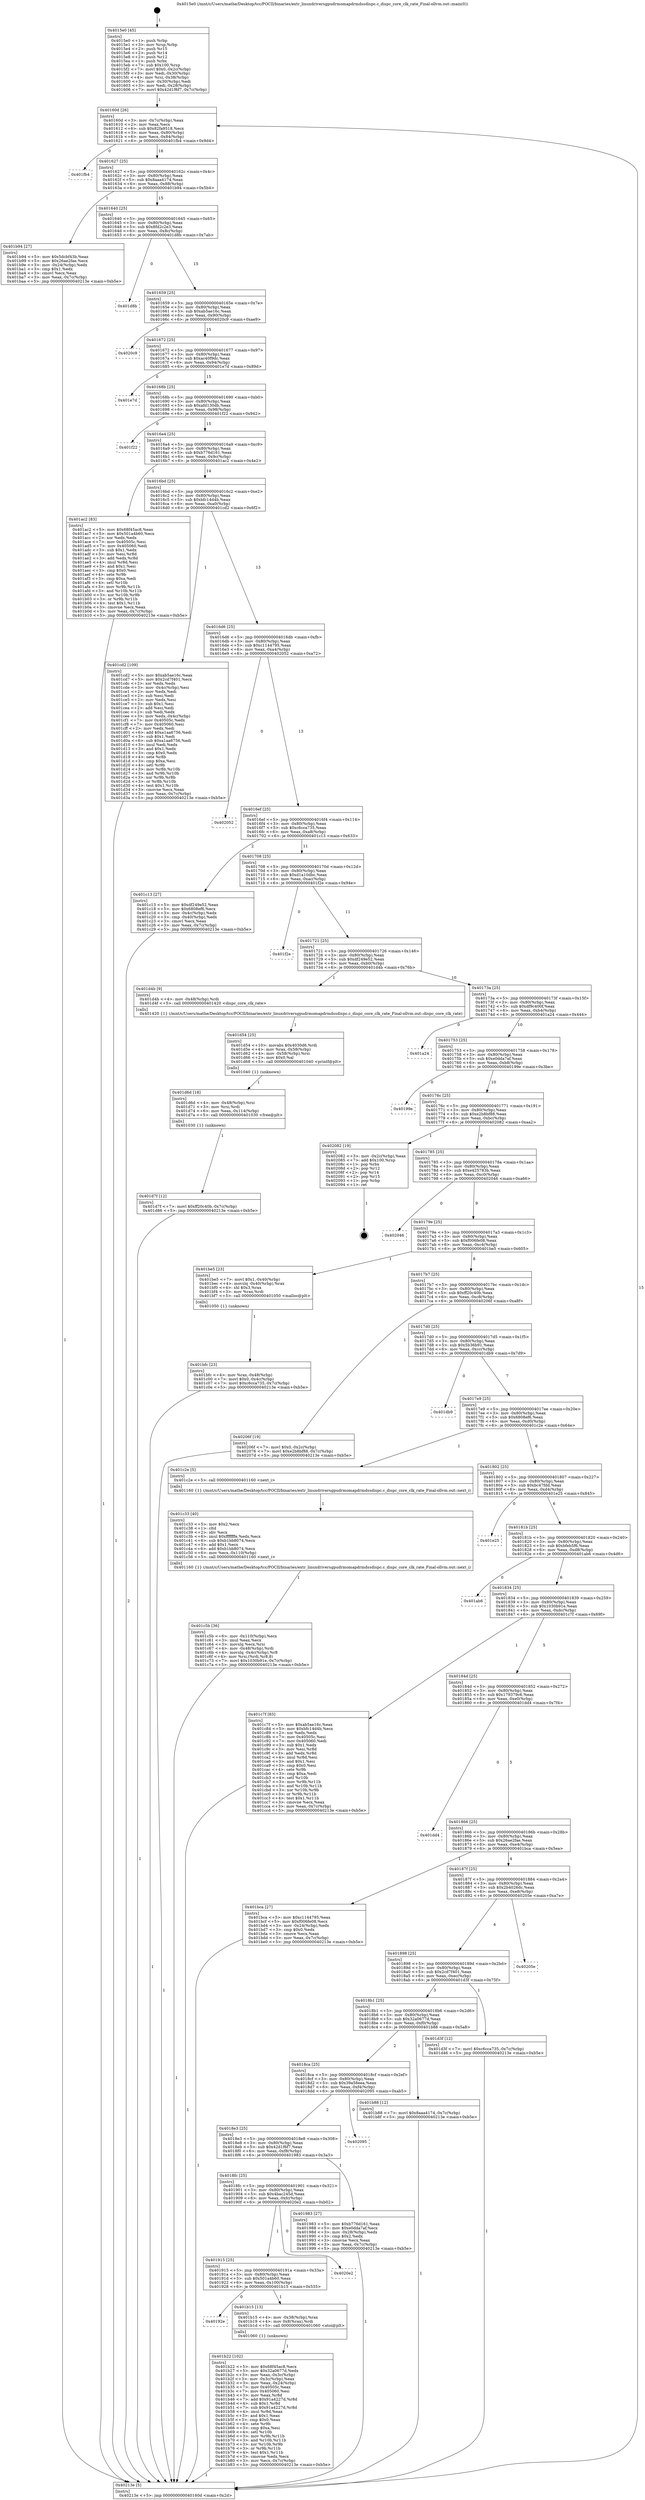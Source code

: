 digraph "0x4015e0" {
  label = "0x4015e0 (/mnt/c/Users/mathe/Desktop/tcc/POCII/binaries/extr_linuxdriversgpudrmomapdrmdssdispc.c_dispc_core_clk_rate_Final-ollvm.out::main(0))"
  labelloc = "t"
  node[shape=record]

  Entry [label="",width=0.3,height=0.3,shape=circle,fillcolor=black,style=filled]
  "0x40160d" [label="{
     0x40160d [26]\l
     | [instrs]\l
     &nbsp;&nbsp;0x40160d \<+3\>: mov -0x7c(%rbp),%eax\l
     &nbsp;&nbsp;0x401610 \<+2\>: mov %eax,%ecx\l
     &nbsp;&nbsp;0x401612 \<+6\>: sub $0x82fa9518,%ecx\l
     &nbsp;&nbsp;0x401618 \<+3\>: mov %eax,-0x80(%rbp)\l
     &nbsp;&nbsp;0x40161b \<+6\>: mov %ecx,-0x84(%rbp)\l
     &nbsp;&nbsp;0x401621 \<+6\>: je 0000000000401fb4 \<main+0x9d4\>\l
  }"]
  "0x401fb4" [label="{
     0x401fb4\l
  }", style=dashed]
  "0x401627" [label="{
     0x401627 [25]\l
     | [instrs]\l
     &nbsp;&nbsp;0x401627 \<+5\>: jmp 000000000040162c \<main+0x4c\>\l
     &nbsp;&nbsp;0x40162c \<+3\>: mov -0x80(%rbp),%eax\l
     &nbsp;&nbsp;0x40162f \<+5\>: sub $0x8aaa4174,%eax\l
     &nbsp;&nbsp;0x401634 \<+6\>: mov %eax,-0x88(%rbp)\l
     &nbsp;&nbsp;0x40163a \<+6\>: je 0000000000401b94 \<main+0x5b4\>\l
  }"]
  Exit [label="",width=0.3,height=0.3,shape=circle,fillcolor=black,style=filled,peripheries=2]
  "0x401b94" [label="{
     0x401b94 [27]\l
     | [instrs]\l
     &nbsp;&nbsp;0x401b94 \<+5\>: mov $0x5dcbf43b,%eax\l
     &nbsp;&nbsp;0x401b99 \<+5\>: mov $0x26ae2fae,%ecx\l
     &nbsp;&nbsp;0x401b9e \<+3\>: mov -0x24(%rbp),%edx\l
     &nbsp;&nbsp;0x401ba1 \<+3\>: cmp $0x1,%edx\l
     &nbsp;&nbsp;0x401ba4 \<+3\>: cmovl %ecx,%eax\l
     &nbsp;&nbsp;0x401ba7 \<+3\>: mov %eax,-0x7c(%rbp)\l
     &nbsp;&nbsp;0x401baa \<+5\>: jmp 000000000040213e \<main+0xb5e\>\l
  }"]
  "0x401640" [label="{
     0x401640 [25]\l
     | [instrs]\l
     &nbsp;&nbsp;0x401640 \<+5\>: jmp 0000000000401645 \<main+0x65\>\l
     &nbsp;&nbsp;0x401645 \<+3\>: mov -0x80(%rbp),%eax\l
     &nbsp;&nbsp;0x401648 \<+5\>: sub $0x8fd2c2e3,%eax\l
     &nbsp;&nbsp;0x40164d \<+6\>: mov %eax,-0x8c(%rbp)\l
     &nbsp;&nbsp;0x401653 \<+6\>: je 0000000000401d8b \<main+0x7ab\>\l
  }"]
  "0x401d7f" [label="{
     0x401d7f [12]\l
     | [instrs]\l
     &nbsp;&nbsp;0x401d7f \<+7\>: movl $0xff20c40b,-0x7c(%rbp)\l
     &nbsp;&nbsp;0x401d86 \<+5\>: jmp 000000000040213e \<main+0xb5e\>\l
  }"]
  "0x401d8b" [label="{
     0x401d8b\l
  }", style=dashed]
  "0x401659" [label="{
     0x401659 [25]\l
     | [instrs]\l
     &nbsp;&nbsp;0x401659 \<+5\>: jmp 000000000040165e \<main+0x7e\>\l
     &nbsp;&nbsp;0x40165e \<+3\>: mov -0x80(%rbp),%eax\l
     &nbsp;&nbsp;0x401661 \<+5\>: sub $0xab5ae16c,%eax\l
     &nbsp;&nbsp;0x401666 \<+6\>: mov %eax,-0x90(%rbp)\l
     &nbsp;&nbsp;0x40166c \<+6\>: je 00000000004020c9 \<main+0xae9\>\l
  }"]
  "0x401d6d" [label="{
     0x401d6d [18]\l
     | [instrs]\l
     &nbsp;&nbsp;0x401d6d \<+4\>: mov -0x48(%rbp),%rsi\l
     &nbsp;&nbsp;0x401d71 \<+3\>: mov %rsi,%rdi\l
     &nbsp;&nbsp;0x401d74 \<+6\>: mov %eax,-0x114(%rbp)\l
     &nbsp;&nbsp;0x401d7a \<+5\>: call 0000000000401030 \<free@plt\>\l
     | [calls]\l
     &nbsp;&nbsp;0x401030 \{1\} (unknown)\l
  }"]
  "0x4020c9" [label="{
     0x4020c9\l
  }", style=dashed]
  "0x401672" [label="{
     0x401672 [25]\l
     | [instrs]\l
     &nbsp;&nbsp;0x401672 \<+5\>: jmp 0000000000401677 \<main+0x97\>\l
     &nbsp;&nbsp;0x401677 \<+3\>: mov -0x80(%rbp),%eax\l
     &nbsp;&nbsp;0x40167a \<+5\>: sub $0xac40f9dc,%eax\l
     &nbsp;&nbsp;0x40167f \<+6\>: mov %eax,-0x94(%rbp)\l
     &nbsp;&nbsp;0x401685 \<+6\>: je 0000000000401e7d \<main+0x89d\>\l
  }"]
  "0x401d54" [label="{
     0x401d54 [25]\l
     | [instrs]\l
     &nbsp;&nbsp;0x401d54 \<+10\>: movabs $0x4030d6,%rdi\l
     &nbsp;&nbsp;0x401d5e \<+4\>: mov %rax,-0x58(%rbp)\l
     &nbsp;&nbsp;0x401d62 \<+4\>: mov -0x58(%rbp),%rsi\l
     &nbsp;&nbsp;0x401d66 \<+2\>: mov $0x0,%al\l
     &nbsp;&nbsp;0x401d68 \<+5\>: call 0000000000401040 \<printf@plt\>\l
     | [calls]\l
     &nbsp;&nbsp;0x401040 \{1\} (unknown)\l
  }"]
  "0x401e7d" [label="{
     0x401e7d\l
  }", style=dashed]
  "0x40168b" [label="{
     0x40168b [25]\l
     | [instrs]\l
     &nbsp;&nbsp;0x40168b \<+5\>: jmp 0000000000401690 \<main+0xb0\>\l
     &nbsp;&nbsp;0x401690 \<+3\>: mov -0x80(%rbp),%eax\l
     &nbsp;&nbsp;0x401693 \<+5\>: sub $0xafd130db,%eax\l
     &nbsp;&nbsp;0x401698 \<+6\>: mov %eax,-0x98(%rbp)\l
     &nbsp;&nbsp;0x40169e \<+6\>: je 0000000000401f22 \<main+0x942\>\l
  }"]
  "0x401c5b" [label="{
     0x401c5b [36]\l
     | [instrs]\l
     &nbsp;&nbsp;0x401c5b \<+6\>: mov -0x110(%rbp),%ecx\l
     &nbsp;&nbsp;0x401c61 \<+3\>: imul %eax,%ecx\l
     &nbsp;&nbsp;0x401c64 \<+3\>: movslq %ecx,%rsi\l
     &nbsp;&nbsp;0x401c67 \<+4\>: mov -0x48(%rbp),%rdi\l
     &nbsp;&nbsp;0x401c6b \<+4\>: movslq -0x4c(%rbp),%r8\l
     &nbsp;&nbsp;0x401c6f \<+4\>: mov %rsi,(%rdi,%r8,8)\l
     &nbsp;&nbsp;0x401c73 \<+7\>: movl $0x1030b91e,-0x7c(%rbp)\l
     &nbsp;&nbsp;0x401c7a \<+5\>: jmp 000000000040213e \<main+0xb5e\>\l
  }"]
  "0x401f22" [label="{
     0x401f22\l
  }", style=dashed]
  "0x4016a4" [label="{
     0x4016a4 [25]\l
     | [instrs]\l
     &nbsp;&nbsp;0x4016a4 \<+5\>: jmp 00000000004016a9 \<main+0xc9\>\l
     &nbsp;&nbsp;0x4016a9 \<+3\>: mov -0x80(%rbp),%eax\l
     &nbsp;&nbsp;0x4016ac \<+5\>: sub $0xb776d161,%eax\l
     &nbsp;&nbsp;0x4016b1 \<+6\>: mov %eax,-0x9c(%rbp)\l
     &nbsp;&nbsp;0x4016b7 \<+6\>: je 0000000000401ac2 \<main+0x4e2\>\l
  }"]
  "0x401c33" [label="{
     0x401c33 [40]\l
     | [instrs]\l
     &nbsp;&nbsp;0x401c33 \<+5\>: mov $0x2,%ecx\l
     &nbsp;&nbsp;0x401c38 \<+1\>: cltd\l
     &nbsp;&nbsp;0x401c39 \<+2\>: idiv %ecx\l
     &nbsp;&nbsp;0x401c3b \<+6\>: imul $0xfffffffe,%edx,%ecx\l
     &nbsp;&nbsp;0x401c41 \<+6\>: sub $0xb1bb8074,%ecx\l
     &nbsp;&nbsp;0x401c47 \<+3\>: add $0x1,%ecx\l
     &nbsp;&nbsp;0x401c4a \<+6\>: add $0xb1bb8074,%ecx\l
     &nbsp;&nbsp;0x401c50 \<+6\>: mov %ecx,-0x110(%rbp)\l
     &nbsp;&nbsp;0x401c56 \<+5\>: call 0000000000401160 \<next_i\>\l
     | [calls]\l
     &nbsp;&nbsp;0x401160 \{1\} (/mnt/c/Users/mathe/Desktop/tcc/POCII/binaries/extr_linuxdriversgpudrmomapdrmdssdispc.c_dispc_core_clk_rate_Final-ollvm.out::next_i)\l
  }"]
  "0x401ac2" [label="{
     0x401ac2 [83]\l
     | [instrs]\l
     &nbsp;&nbsp;0x401ac2 \<+5\>: mov $0x68f45ac8,%eax\l
     &nbsp;&nbsp;0x401ac7 \<+5\>: mov $0x501a4b60,%ecx\l
     &nbsp;&nbsp;0x401acc \<+2\>: xor %edx,%edx\l
     &nbsp;&nbsp;0x401ace \<+7\>: mov 0x40505c,%esi\l
     &nbsp;&nbsp;0x401ad5 \<+7\>: mov 0x405060,%edi\l
     &nbsp;&nbsp;0x401adc \<+3\>: sub $0x1,%edx\l
     &nbsp;&nbsp;0x401adf \<+3\>: mov %esi,%r8d\l
     &nbsp;&nbsp;0x401ae2 \<+3\>: add %edx,%r8d\l
     &nbsp;&nbsp;0x401ae5 \<+4\>: imul %r8d,%esi\l
     &nbsp;&nbsp;0x401ae9 \<+3\>: and $0x1,%esi\l
     &nbsp;&nbsp;0x401aec \<+3\>: cmp $0x0,%esi\l
     &nbsp;&nbsp;0x401aef \<+4\>: sete %r9b\l
     &nbsp;&nbsp;0x401af3 \<+3\>: cmp $0xa,%edi\l
     &nbsp;&nbsp;0x401af6 \<+4\>: setl %r10b\l
     &nbsp;&nbsp;0x401afa \<+3\>: mov %r9b,%r11b\l
     &nbsp;&nbsp;0x401afd \<+3\>: and %r10b,%r11b\l
     &nbsp;&nbsp;0x401b00 \<+3\>: xor %r10b,%r9b\l
     &nbsp;&nbsp;0x401b03 \<+3\>: or %r9b,%r11b\l
     &nbsp;&nbsp;0x401b06 \<+4\>: test $0x1,%r11b\l
     &nbsp;&nbsp;0x401b0a \<+3\>: cmovne %ecx,%eax\l
     &nbsp;&nbsp;0x401b0d \<+3\>: mov %eax,-0x7c(%rbp)\l
     &nbsp;&nbsp;0x401b10 \<+5\>: jmp 000000000040213e \<main+0xb5e\>\l
  }"]
  "0x4016bd" [label="{
     0x4016bd [25]\l
     | [instrs]\l
     &nbsp;&nbsp;0x4016bd \<+5\>: jmp 00000000004016c2 \<main+0xe2\>\l
     &nbsp;&nbsp;0x4016c2 \<+3\>: mov -0x80(%rbp),%eax\l
     &nbsp;&nbsp;0x4016c5 \<+5\>: sub $0xbfc14d4b,%eax\l
     &nbsp;&nbsp;0x4016ca \<+6\>: mov %eax,-0xa0(%rbp)\l
     &nbsp;&nbsp;0x4016d0 \<+6\>: je 0000000000401cd2 \<main+0x6f2\>\l
  }"]
  "0x401bfc" [label="{
     0x401bfc [23]\l
     | [instrs]\l
     &nbsp;&nbsp;0x401bfc \<+4\>: mov %rax,-0x48(%rbp)\l
     &nbsp;&nbsp;0x401c00 \<+7\>: movl $0x0,-0x4c(%rbp)\l
     &nbsp;&nbsp;0x401c07 \<+7\>: movl $0xc6cca735,-0x7c(%rbp)\l
     &nbsp;&nbsp;0x401c0e \<+5\>: jmp 000000000040213e \<main+0xb5e\>\l
  }"]
  "0x401cd2" [label="{
     0x401cd2 [109]\l
     | [instrs]\l
     &nbsp;&nbsp;0x401cd2 \<+5\>: mov $0xab5ae16c,%eax\l
     &nbsp;&nbsp;0x401cd7 \<+5\>: mov $0x2cd7f401,%ecx\l
     &nbsp;&nbsp;0x401cdc \<+2\>: xor %edx,%edx\l
     &nbsp;&nbsp;0x401cde \<+3\>: mov -0x4c(%rbp),%esi\l
     &nbsp;&nbsp;0x401ce1 \<+2\>: mov %edx,%edi\l
     &nbsp;&nbsp;0x401ce3 \<+2\>: sub %esi,%edi\l
     &nbsp;&nbsp;0x401ce5 \<+2\>: mov %edx,%esi\l
     &nbsp;&nbsp;0x401ce7 \<+3\>: sub $0x1,%esi\l
     &nbsp;&nbsp;0x401cea \<+2\>: add %esi,%edi\l
     &nbsp;&nbsp;0x401cec \<+2\>: sub %edi,%edx\l
     &nbsp;&nbsp;0x401cee \<+3\>: mov %edx,-0x4c(%rbp)\l
     &nbsp;&nbsp;0x401cf1 \<+7\>: mov 0x40505c,%edx\l
     &nbsp;&nbsp;0x401cf8 \<+7\>: mov 0x405060,%esi\l
     &nbsp;&nbsp;0x401cff \<+2\>: mov %edx,%edi\l
     &nbsp;&nbsp;0x401d01 \<+6\>: add $0xa1aa6756,%edi\l
     &nbsp;&nbsp;0x401d07 \<+3\>: sub $0x1,%edi\l
     &nbsp;&nbsp;0x401d0a \<+6\>: sub $0xa1aa6756,%edi\l
     &nbsp;&nbsp;0x401d10 \<+3\>: imul %edi,%edx\l
     &nbsp;&nbsp;0x401d13 \<+3\>: and $0x1,%edx\l
     &nbsp;&nbsp;0x401d16 \<+3\>: cmp $0x0,%edx\l
     &nbsp;&nbsp;0x401d19 \<+4\>: sete %r8b\l
     &nbsp;&nbsp;0x401d1d \<+3\>: cmp $0xa,%esi\l
     &nbsp;&nbsp;0x401d20 \<+4\>: setl %r9b\l
     &nbsp;&nbsp;0x401d24 \<+3\>: mov %r8b,%r10b\l
     &nbsp;&nbsp;0x401d27 \<+3\>: and %r9b,%r10b\l
     &nbsp;&nbsp;0x401d2a \<+3\>: xor %r9b,%r8b\l
     &nbsp;&nbsp;0x401d2d \<+3\>: or %r8b,%r10b\l
     &nbsp;&nbsp;0x401d30 \<+4\>: test $0x1,%r10b\l
     &nbsp;&nbsp;0x401d34 \<+3\>: cmovne %ecx,%eax\l
     &nbsp;&nbsp;0x401d37 \<+3\>: mov %eax,-0x7c(%rbp)\l
     &nbsp;&nbsp;0x401d3a \<+5\>: jmp 000000000040213e \<main+0xb5e\>\l
  }"]
  "0x4016d6" [label="{
     0x4016d6 [25]\l
     | [instrs]\l
     &nbsp;&nbsp;0x4016d6 \<+5\>: jmp 00000000004016db \<main+0xfb\>\l
     &nbsp;&nbsp;0x4016db \<+3\>: mov -0x80(%rbp),%eax\l
     &nbsp;&nbsp;0x4016de \<+5\>: sub $0xc1144795,%eax\l
     &nbsp;&nbsp;0x4016e3 \<+6\>: mov %eax,-0xa4(%rbp)\l
     &nbsp;&nbsp;0x4016e9 \<+6\>: je 0000000000402052 \<main+0xa72\>\l
  }"]
  "0x401b22" [label="{
     0x401b22 [102]\l
     | [instrs]\l
     &nbsp;&nbsp;0x401b22 \<+5\>: mov $0x68f45ac8,%ecx\l
     &nbsp;&nbsp;0x401b27 \<+5\>: mov $0x32a0677d,%edx\l
     &nbsp;&nbsp;0x401b2c \<+3\>: mov %eax,-0x3c(%rbp)\l
     &nbsp;&nbsp;0x401b2f \<+3\>: mov -0x3c(%rbp),%eax\l
     &nbsp;&nbsp;0x401b32 \<+3\>: mov %eax,-0x24(%rbp)\l
     &nbsp;&nbsp;0x401b35 \<+7\>: mov 0x40505c,%eax\l
     &nbsp;&nbsp;0x401b3c \<+7\>: mov 0x405060,%esi\l
     &nbsp;&nbsp;0x401b43 \<+3\>: mov %eax,%r8d\l
     &nbsp;&nbsp;0x401b46 \<+7\>: add $0x91a4227d,%r8d\l
     &nbsp;&nbsp;0x401b4d \<+4\>: sub $0x1,%r8d\l
     &nbsp;&nbsp;0x401b51 \<+7\>: sub $0x91a4227d,%r8d\l
     &nbsp;&nbsp;0x401b58 \<+4\>: imul %r8d,%eax\l
     &nbsp;&nbsp;0x401b5c \<+3\>: and $0x1,%eax\l
     &nbsp;&nbsp;0x401b5f \<+3\>: cmp $0x0,%eax\l
     &nbsp;&nbsp;0x401b62 \<+4\>: sete %r9b\l
     &nbsp;&nbsp;0x401b66 \<+3\>: cmp $0xa,%esi\l
     &nbsp;&nbsp;0x401b69 \<+4\>: setl %r10b\l
     &nbsp;&nbsp;0x401b6d \<+3\>: mov %r9b,%r11b\l
     &nbsp;&nbsp;0x401b70 \<+3\>: and %r10b,%r11b\l
     &nbsp;&nbsp;0x401b73 \<+3\>: xor %r10b,%r9b\l
     &nbsp;&nbsp;0x401b76 \<+3\>: or %r9b,%r11b\l
     &nbsp;&nbsp;0x401b79 \<+4\>: test $0x1,%r11b\l
     &nbsp;&nbsp;0x401b7d \<+3\>: cmovne %edx,%ecx\l
     &nbsp;&nbsp;0x401b80 \<+3\>: mov %ecx,-0x7c(%rbp)\l
     &nbsp;&nbsp;0x401b83 \<+5\>: jmp 000000000040213e \<main+0xb5e\>\l
  }"]
  "0x402052" [label="{
     0x402052\l
  }", style=dashed]
  "0x4016ef" [label="{
     0x4016ef [25]\l
     | [instrs]\l
     &nbsp;&nbsp;0x4016ef \<+5\>: jmp 00000000004016f4 \<main+0x114\>\l
     &nbsp;&nbsp;0x4016f4 \<+3\>: mov -0x80(%rbp),%eax\l
     &nbsp;&nbsp;0x4016f7 \<+5\>: sub $0xc6cca735,%eax\l
     &nbsp;&nbsp;0x4016fc \<+6\>: mov %eax,-0xa8(%rbp)\l
     &nbsp;&nbsp;0x401702 \<+6\>: je 0000000000401c13 \<main+0x633\>\l
  }"]
  "0x40192e" [label="{
     0x40192e\l
  }", style=dashed]
  "0x401c13" [label="{
     0x401c13 [27]\l
     | [instrs]\l
     &nbsp;&nbsp;0x401c13 \<+5\>: mov $0xdf249e52,%eax\l
     &nbsp;&nbsp;0x401c18 \<+5\>: mov $0x6808ef6,%ecx\l
     &nbsp;&nbsp;0x401c1d \<+3\>: mov -0x4c(%rbp),%edx\l
     &nbsp;&nbsp;0x401c20 \<+3\>: cmp -0x40(%rbp),%edx\l
     &nbsp;&nbsp;0x401c23 \<+3\>: cmovl %ecx,%eax\l
     &nbsp;&nbsp;0x401c26 \<+3\>: mov %eax,-0x7c(%rbp)\l
     &nbsp;&nbsp;0x401c29 \<+5\>: jmp 000000000040213e \<main+0xb5e\>\l
  }"]
  "0x401708" [label="{
     0x401708 [25]\l
     | [instrs]\l
     &nbsp;&nbsp;0x401708 \<+5\>: jmp 000000000040170d \<main+0x12d\>\l
     &nbsp;&nbsp;0x40170d \<+3\>: mov -0x80(%rbp),%eax\l
     &nbsp;&nbsp;0x401710 \<+5\>: sub $0xd1a10dbc,%eax\l
     &nbsp;&nbsp;0x401715 \<+6\>: mov %eax,-0xac(%rbp)\l
     &nbsp;&nbsp;0x40171b \<+6\>: je 0000000000401f2e \<main+0x94e\>\l
  }"]
  "0x401b15" [label="{
     0x401b15 [13]\l
     | [instrs]\l
     &nbsp;&nbsp;0x401b15 \<+4\>: mov -0x38(%rbp),%rax\l
     &nbsp;&nbsp;0x401b19 \<+4\>: mov 0x8(%rax),%rdi\l
     &nbsp;&nbsp;0x401b1d \<+5\>: call 0000000000401060 \<atoi@plt\>\l
     | [calls]\l
     &nbsp;&nbsp;0x401060 \{1\} (unknown)\l
  }"]
  "0x401f2e" [label="{
     0x401f2e\l
  }", style=dashed]
  "0x401721" [label="{
     0x401721 [25]\l
     | [instrs]\l
     &nbsp;&nbsp;0x401721 \<+5\>: jmp 0000000000401726 \<main+0x146\>\l
     &nbsp;&nbsp;0x401726 \<+3\>: mov -0x80(%rbp),%eax\l
     &nbsp;&nbsp;0x401729 \<+5\>: sub $0xdf249e52,%eax\l
     &nbsp;&nbsp;0x40172e \<+6\>: mov %eax,-0xb0(%rbp)\l
     &nbsp;&nbsp;0x401734 \<+6\>: je 0000000000401d4b \<main+0x76b\>\l
  }"]
  "0x401915" [label="{
     0x401915 [25]\l
     | [instrs]\l
     &nbsp;&nbsp;0x401915 \<+5\>: jmp 000000000040191a \<main+0x33a\>\l
     &nbsp;&nbsp;0x40191a \<+3\>: mov -0x80(%rbp),%eax\l
     &nbsp;&nbsp;0x40191d \<+5\>: sub $0x501a4b60,%eax\l
     &nbsp;&nbsp;0x401922 \<+6\>: mov %eax,-0x100(%rbp)\l
     &nbsp;&nbsp;0x401928 \<+6\>: je 0000000000401b15 \<main+0x535\>\l
  }"]
  "0x401d4b" [label="{
     0x401d4b [9]\l
     | [instrs]\l
     &nbsp;&nbsp;0x401d4b \<+4\>: mov -0x48(%rbp),%rdi\l
     &nbsp;&nbsp;0x401d4f \<+5\>: call 0000000000401420 \<dispc_core_clk_rate\>\l
     | [calls]\l
     &nbsp;&nbsp;0x401420 \{1\} (/mnt/c/Users/mathe/Desktop/tcc/POCII/binaries/extr_linuxdriversgpudrmomapdrmdssdispc.c_dispc_core_clk_rate_Final-ollvm.out::dispc_core_clk_rate)\l
  }"]
  "0x40173a" [label="{
     0x40173a [25]\l
     | [instrs]\l
     &nbsp;&nbsp;0x40173a \<+5\>: jmp 000000000040173f \<main+0x15f\>\l
     &nbsp;&nbsp;0x40173f \<+3\>: mov -0x80(%rbp),%eax\l
     &nbsp;&nbsp;0x401742 \<+5\>: sub $0xdf9c400f,%eax\l
     &nbsp;&nbsp;0x401747 \<+6\>: mov %eax,-0xb4(%rbp)\l
     &nbsp;&nbsp;0x40174d \<+6\>: je 0000000000401a24 \<main+0x444\>\l
  }"]
  "0x4020e2" [label="{
     0x4020e2\l
  }", style=dashed]
  "0x401a24" [label="{
     0x401a24\l
  }", style=dashed]
  "0x401753" [label="{
     0x401753 [25]\l
     | [instrs]\l
     &nbsp;&nbsp;0x401753 \<+5\>: jmp 0000000000401758 \<main+0x178\>\l
     &nbsp;&nbsp;0x401758 \<+3\>: mov -0x80(%rbp),%eax\l
     &nbsp;&nbsp;0x40175b \<+5\>: sub $0xe0dda7af,%eax\l
     &nbsp;&nbsp;0x401760 \<+6\>: mov %eax,-0xb8(%rbp)\l
     &nbsp;&nbsp;0x401766 \<+6\>: je 000000000040199e \<main+0x3be\>\l
  }"]
  "0x4015e0" [label="{
     0x4015e0 [45]\l
     | [instrs]\l
     &nbsp;&nbsp;0x4015e0 \<+1\>: push %rbp\l
     &nbsp;&nbsp;0x4015e1 \<+3\>: mov %rsp,%rbp\l
     &nbsp;&nbsp;0x4015e4 \<+2\>: push %r15\l
     &nbsp;&nbsp;0x4015e6 \<+2\>: push %r14\l
     &nbsp;&nbsp;0x4015e8 \<+2\>: push %r12\l
     &nbsp;&nbsp;0x4015ea \<+1\>: push %rbx\l
     &nbsp;&nbsp;0x4015eb \<+7\>: sub $0x100,%rsp\l
     &nbsp;&nbsp;0x4015f2 \<+7\>: movl $0x0,-0x2c(%rbp)\l
     &nbsp;&nbsp;0x4015f9 \<+3\>: mov %edi,-0x30(%rbp)\l
     &nbsp;&nbsp;0x4015fc \<+4\>: mov %rsi,-0x38(%rbp)\l
     &nbsp;&nbsp;0x401600 \<+3\>: mov -0x30(%rbp),%edi\l
     &nbsp;&nbsp;0x401603 \<+3\>: mov %edi,-0x28(%rbp)\l
     &nbsp;&nbsp;0x401606 \<+7\>: movl $0x42d1f6f7,-0x7c(%rbp)\l
  }"]
  "0x40199e" [label="{
     0x40199e\l
  }", style=dashed]
  "0x40176c" [label="{
     0x40176c [25]\l
     | [instrs]\l
     &nbsp;&nbsp;0x40176c \<+5\>: jmp 0000000000401771 \<main+0x191\>\l
     &nbsp;&nbsp;0x401771 \<+3\>: mov -0x80(%rbp),%eax\l
     &nbsp;&nbsp;0x401774 \<+5\>: sub $0xe2b8bf88,%eax\l
     &nbsp;&nbsp;0x401779 \<+6\>: mov %eax,-0xbc(%rbp)\l
     &nbsp;&nbsp;0x40177f \<+6\>: je 0000000000402082 \<main+0xaa2\>\l
  }"]
  "0x40213e" [label="{
     0x40213e [5]\l
     | [instrs]\l
     &nbsp;&nbsp;0x40213e \<+5\>: jmp 000000000040160d \<main+0x2d\>\l
  }"]
  "0x402082" [label="{
     0x402082 [19]\l
     | [instrs]\l
     &nbsp;&nbsp;0x402082 \<+3\>: mov -0x2c(%rbp),%eax\l
     &nbsp;&nbsp;0x402085 \<+7\>: add $0x100,%rsp\l
     &nbsp;&nbsp;0x40208c \<+1\>: pop %rbx\l
     &nbsp;&nbsp;0x40208d \<+2\>: pop %r12\l
     &nbsp;&nbsp;0x40208f \<+2\>: pop %r14\l
     &nbsp;&nbsp;0x402091 \<+2\>: pop %r15\l
     &nbsp;&nbsp;0x402093 \<+1\>: pop %rbp\l
     &nbsp;&nbsp;0x402094 \<+1\>: ret\l
  }"]
  "0x401785" [label="{
     0x401785 [25]\l
     | [instrs]\l
     &nbsp;&nbsp;0x401785 \<+5\>: jmp 000000000040178a \<main+0x1aa\>\l
     &nbsp;&nbsp;0x40178a \<+3\>: mov -0x80(%rbp),%eax\l
     &nbsp;&nbsp;0x40178d \<+5\>: sub $0xe425783b,%eax\l
     &nbsp;&nbsp;0x401792 \<+6\>: mov %eax,-0xc0(%rbp)\l
     &nbsp;&nbsp;0x401798 \<+6\>: je 0000000000402046 \<main+0xa66\>\l
  }"]
  "0x4018fc" [label="{
     0x4018fc [25]\l
     | [instrs]\l
     &nbsp;&nbsp;0x4018fc \<+5\>: jmp 0000000000401901 \<main+0x321\>\l
     &nbsp;&nbsp;0x401901 \<+3\>: mov -0x80(%rbp),%eax\l
     &nbsp;&nbsp;0x401904 \<+5\>: sub $0x4bac245d,%eax\l
     &nbsp;&nbsp;0x401909 \<+6\>: mov %eax,-0xfc(%rbp)\l
     &nbsp;&nbsp;0x40190f \<+6\>: je 00000000004020e2 \<main+0xb02\>\l
  }"]
  "0x402046" [label="{
     0x402046\l
  }", style=dashed]
  "0x40179e" [label="{
     0x40179e [25]\l
     | [instrs]\l
     &nbsp;&nbsp;0x40179e \<+5\>: jmp 00000000004017a3 \<main+0x1c3\>\l
     &nbsp;&nbsp;0x4017a3 \<+3\>: mov -0x80(%rbp),%eax\l
     &nbsp;&nbsp;0x4017a6 \<+5\>: sub $0xf006fe08,%eax\l
     &nbsp;&nbsp;0x4017ab \<+6\>: mov %eax,-0xc4(%rbp)\l
     &nbsp;&nbsp;0x4017b1 \<+6\>: je 0000000000401be5 \<main+0x605\>\l
  }"]
  "0x401983" [label="{
     0x401983 [27]\l
     | [instrs]\l
     &nbsp;&nbsp;0x401983 \<+5\>: mov $0xb776d161,%eax\l
     &nbsp;&nbsp;0x401988 \<+5\>: mov $0xe0dda7af,%ecx\l
     &nbsp;&nbsp;0x40198d \<+3\>: mov -0x28(%rbp),%edx\l
     &nbsp;&nbsp;0x401990 \<+3\>: cmp $0x2,%edx\l
     &nbsp;&nbsp;0x401993 \<+3\>: cmovne %ecx,%eax\l
     &nbsp;&nbsp;0x401996 \<+3\>: mov %eax,-0x7c(%rbp)\l
     &nbsp;&nbsp;0x401999 \<+5\>: jmp 000000000040213e \<main+0xb5e\>\l
  }"]
  "0x401be5" [label="{
     0x401be5 [23]\l
     | [instrs]\l
     &nbsp;&nbsp;0x401be5 \<+7\>: movl $0x1,-0x40(%rbp)\l
     &nbsp;&nbsp;0x401bec \<+4\>: movslq -0x40(%rbp),%rax\l
     &nbsp;&nbsp;0x401bf0 \<+4\>: shl $0x3,%rax\l
     &nbsp;&nbsp;0x401bf4 \<+3\>: mov %rax,%rdi\l
     &nbsp;&nbsp;0x401bf7 \<+5\>: call 0000000000401050 \<malloc@plt\>\l
     | [calls]\l
     &nbsp;&nbsp;0x401050 \{1\} (unknown)\l
  }"]
  "0x4017b7" [label="{
     0x4017b7 [25]\l
     | [instrs]\l
     &nbsp;&nbsp;0x4017b7 \<+5\>: jmp 00000000004017bc \<main+0x1dc\>\l
     &nbsp;&nbsp;0x4017bc \<+3\>: mov -0x80(%rbp),%eax\l
     &nbsp;&nbsp;0x4017bf \<+5\>: sub $0xff20c40b,%eax\l
     &nbsp;&nbsp;0x4017c4 \<+6\>: mov %eax,-0xc8(%rbp)\l
     &nbsp;&nbsp;0x4017ca \<+6\>: je 000000000040206f \<main+0xa8f\>\l
  }"]
  "0x4018e3" [label="{
     0x4018e3 [25]\l
     | [instrs]\l
     &nbsp;&nbsp;0x4018e3 \<+5\>: jmp 00000000004018e8 \<main+0x308\>\l
     &nbsp;&nbsp;0x4018e8 \<+3\>: mov -0x80(%rbp),%eax\l
     &nbsp;&nbsp;0x4018eb \<+5\>: sub $0x42d1f6f7,%eax\l
     &nbsp;&nbsp;0x4018f0 \<+6\>: mov %eax,-0xf8(%rbp)\l
     &nbsp;&nbsp;0x4018f6 \<+6\>: je 0000000000401983 \<main+0x3a3\>\l
  }"]
  "0x40206f" [label="{
     0x40206f [19]\l
     | [instrs]\l
     &nbsp;&nbsp;0x40206f \<+7\>: movl $0x0,-0x2c(%rbp)\l
     &nbsp;&nbsp;0x402076 \<+7\>: movl $0xe2b8bf88,-0x7c(%rbp)\l
     &nbsp;&nbsp;0x40207d \<+5\>: jmp 000000000040213e \<main+0xb5e\>\l
  }"]
  "0x4017d0" [label="{
     0x4017d0 [25]\l
     | [instrs]\l
     &nbsp;&nbsp;0x4017d0 \<+5\>: jmp 00000000004017d5 \<main+0x1f5\>\l
     &nbsp;&nbsp;0x4017d5 \<+3\>: mov -0x80(%rbp),%eax\l
     &nbsp;&nbsp;0x4017d8 \<+5\>: sub $0x5b36b91,%eax\l
     &nbsp;&nbsp;0x4017dd \<+6\>: mov %eax,-0xcc(%rbp)\l
     &nbsp;&nbsp;0x4017e3 \<+6\>: je 0000000000401db9 \<main+0x7d9\>\l
  }"]
  "0x402095" [label="{
     0x402095\l
  }", style=dashed]
  "0x401db9" [label="{
     0x401db9\l
  }", style=dashed]
  "0x4017e9" [label="{
     0x4017e9 [25]\l
     | [instrs]\l
     &nbsp;&nbsp;0x4017e9 \<+5\>: jmp 00000000004017ee \<main+0x20e\>\l
     &nbsp;&nbsp;0x4017ee \<+3\>: mov -0x80(%rbp),%eax\l
     &nbsp;&nbsp;0x4017f1 \<+5\>: sub $0x6808ef6,%eax\l
     &nbsp;&nbsp;0x4017f6 \<+6\>: mov %eax,-0xd0(%rbp)\l
     &nbsp;&nbsp;0x4017fc \<+6\>: je 0000000000401c2e \<main+0x64e\>\l
  }"]
  "0x4018ca" [label="{
     0x4018ca [25]\l
     | [instrs]\l
     &nbsp;&nbsp;0x4018ca \<+5\>: jmp 00000000004018cf \<main+0x2ef\>\l
     &nbsp;&nbsp;0x4018cf \<+3\>: mov -0x80(%rbp),%eax\l
     &nbsp;&nbsp;0x4018d2 \<+5\>: sub $0x39a58eea,%eax\l
     &nbsp;&nbsp;0x4018d7 \<+6\>: mov %eax,-0xf4(%rbp)\l
     &nbsp;&nbsp;0x4018dd \<+6\>: je 0000000000402095 \<main+0xab5\>\l
  }"]
  "0x401c2e" [label="{
     0x401c2e [5]\l
     | [instrs]\l
     &nbsp;&nbsp;0x401c2e \<+5\>: call 0000000000401160 \<next_i\>\l
     | [calls]\l
     &nbsp;&nbsp;0x401160 \{1\} (/mnt/c/Users/mathe/Desktop/tcc/POCII/binaries/extr_linuxdriversgpudrmomapdrmdssdispc.c_dispc_core_clk_rate_Final-ollvm.out::next_i)\l
  }"]
  "0x401802" [label="{
     0x401802 [25]\l
     | [instrs]\l
     &nbsp;&nbsp;0x401802 \<+5\>: jmp 0000000000401807 \<main+0x227\>\l
     &nbsp;&nbsp;0x401807 \<+3\>: mov -0x80(%rbp),%eax\l
     &nbsp;&nbsp;0x40180a \<+5\>: sub $0xbc47fdd,%eax\l
     &nbsp;&nbsp;0x40180f \<+6\>: mov %eax,-0xd4(%rbp)\l
     &nbsp;&nbsp;0x401815 \<+6\>: je 0000000000401e25 \<main+0x845\>\l
  }"]
  "0x401b88" [label="{
     0x401b88 [12]\l
     | [instrs]\l
     &nbsp;&nbsp;0x401b88 \<+7\>: movl $0x8aaa4174,-0x7c(%rbp)\l
     &nbsp;&nbsp;0x401b8f \<+5\>: jmp 000000000040213e \<main+0xb5e\>\l
  }"]
  "0x401e25" [label="{
     0x401e25\l
  }", style=dashed]
  "0x40181b" [label="{
     0x40181b [25]\l
     | [instrs]\l
     &nbsp;&nbsp;0x40181b \<+5\>: jmp 0000000000401820 \<main+0x240\>\l
     &nbsp;&nbsp;0x401820 \<+3\>: mov -0x80(%rbp),%eax\l
     &nbsp;&nbsp;0x401823 \<+5\>: sub $0xbfeb5f6,%eax\l
     &nbsp;&nbsp;0x401828 \<+6\>: mov %eax,-0xd8(%rbp)\l
     &nbsp;&nbsp;0x40182e \<+6\>: je 0000000000401ab6 \<main+0x4d6\>\l
  }"]
  "0x4018b1" [label="{
     0x4018b1 [25]\l
     | [instrs]\l
     &nbsp;&nbsp;0x4018b1 \<+5\>: jmp 00000000004018b6 \<main+0x2d6\>\l
     &nbsp;&nbsp;0x4018b6 \<+3\>: mov -0x80(%rbp),%eax\l
     &nbsp;&nbsp;0x4018b9 \<+5\>: sub $0x32a0677d,%eax\l
     &nbsp;&nbsp;0x4018be \<+6\>: mov %eax,-0xf0(%rbp)\l
     &nbsp;&nbsp;0x4018c4 \<+6\>: je 0000000000401b88 \<main+0x5a8\>\l
  }"]
  "0x401ab6" [label="{
     0x401ab6\l
  }", style=dashed]
  "0x401834" [label="{
     0x401834 [25]\l
     | [instrs]\l
     &nbsp;&nbsp;0x401834 \<+5\>: jmp 0000000000401839 \<main+0x259\>\l
     &nbsp;&nbsp;0x401839 \<+3\>: mov -0x80(%rbp),%eax\l
     &nbsp;&nbsp;0x40183c \<+5\>: sub $0x1030b91e,%eax\l
     &nbsp;&nbsp;0x401841 \<+6\>: mov %eax,-0xdc(%rbp)\l
     &nbsp;&nbsp;0x401847 \<+6\>: je 0000000000401c7f \<main+0x69f\>\l
  }"]
  "0x401d3f" [label="{
     0x401d3f [12]\l
     | [instrs]\l
     &nbsp;&nbsp;0x401d3f \<+7\>: movl $0xc6cca735,-0x7c(%rbp)\l
     &nbsp;&nbsp;0x401d46 \<+5\>: jmp 000000000040213e \<main+0xb5e\>\l
  }"]
  "0x401c7f" [label="{
     0x401c7f [83]\l
     | [instrs]\l
     &nbsp;&nbsp;0x401c7f \<+5\>: mov $0xab5ae16c,%eax\l
     &nbsp;&nbsp;0x401c84 \<+5\>: mov $0xbfc14d4b,%ecx\l
     &nbsp;&nbsp;0x401c89 \<+2\>: xor %edx,%edx\l
     &nbsp;&nbsp;0x401c8b \<+7\>: mov 0x40505c,%esi\l
     &nbsp;&nbsp;0x401c92 \<+7\>: mov 0x405060,%edi\l
     &nbsp;&nbsp;0x401c99 \<+3\>: sub $0x1,%edx\l
     &nbsp;&nbsp;0x401c9c \<+3\>: mov %esi,%r8d\l
     &nbsp;&nbsp;0x401c9f \<+3\>: add %edx,%r8d\l
     &nbsp;&nbsp;0x401ca2 \<+4\>: imul %r8d,%esi\l
     &nbsp;&nbsp;0x401ca6 \<+3\>: and $0x1,%esi\l
     &nbsp;&nbsp;0x401ca9 \<+3\>: cmp $0x0,%esi\l
     &nbsp;&nbsp;0x401cac \<+4\>: sete %r9b\l
     &nbsp;&nbsp;0x401cb0 \<+3\>: cmp $0xa,%edi\l
     &nbsp;&nbsp;0x401cb3 \<+4\>: setl %r10b\l
     &nbsp;&nbsp;0x401cb7 \<+3\>: mov %r9b,%r11b\l
     &nbsp;&nbsp;0x401cba \<+3\>: and %r10b,%r11b\l
     &nbsp;&nbsp;0x401cbd \<+3\>: xor %r10b,%r9b\l
     &nbsp;&nbsp;0x401cc0 \<+3\>: or %r9b,%r11b\l
     &nbsp;&nbsp;0x401cc3 \<+4\>: test $0x1,%r11b\l
     &nbsp;&nbsp;0x401cc7 \<+3\>: cmovne %ecx,%eax\l
     &nbsp;&nbsp;0x401cca \<+3\>: mov %eax,-0x7c(%rbp)\l
     &nbsp;&nbsp;0x401ccd \<+5\>: jmp 000000000040213e \<main+0xb5e\>\l
  }"]
  "0x40184d" [label="{
     0x40184d [25]\l
     | [instrs]\l
     &nbsp;&nbsp;0x40184d \<+5\>: jmp 0000000000401852 \<main+0x272\>\l
     &nbsp;&nbsp;0x401852 \<+3\>: mov -0x80(%rbp),%eax\l
     &nbsp;&nbsp;0x401855 \<+5\>: sub $0x179379c6,%eax\l
     &nbsp;&nbsp;0x40185a \<+6\>: mov %eax,-0xe0(%rbp)\l
     &nbsp;&nbsp;0x401860 \<+6\>: je 0000000000401dd4 \<main+0x7f4\>\l
  }"]
  "0x401898" [label="{
     0x401898 [25]\l
     | [instrs]\l
     &nbsp;&nbsp;0x401898 \<+5\>: jmp 000000000040189d \<main+0x2bd\>\l
     &nbsp;&nbsp;0x40189d \<+3\>: mov -0x80(%rbp),%eax\l
     &nbsp;&nbsp;0x4018a0 \<+5\>: sub $0x2cd7f401,%eax\l
     &nbsp;&nbsp;0x4018a5 \<+6\>: mov %eax,-0xec(%rbp)\l
     &nbsp;&nbsp;0x4018ab \<+6\>: je 0000000000401d3f \<main+0x75f\>\l
  }"]
  "0x401dd4" [label="{
     0x401dd4\l
  }", style=dashed]
  "0x401866" [label="{
     0x401866 [25]\l
     | [instrs]\l
     &nbsp;&nbsp;0x401866 \<+5\>: jmp 000000000040186b \<main+0x28b\>\l
     &nbsp;&nbsp;0x40186b \<+3\>: mov -0x80(%rbp),%eax\l
     &nbsp;&nbsp;0x40186e \<+5\>: sub $0x26ae2fae,%eax\l
     &nbsp;&nbsp;0x401873 \<+6\>: mov %eax,-0xe4(%rbp)\l
     &nbsp;&nbsp;0x401879 \<+6\>: je 0000000000401bca \<main+0x5ea\>\l
  }"]
  "0x40205e" [label="{
     0x40205e\l
  }", style=dashed]
  "0x401bca" [label="{
     0x401bca [27]\l
     | [instrs]\l
     &nbsp;&nbsp;0x401bca \<+5\>: mov $0xc1144795,%eax\l
     &nbsp;&nbsp;0x401bcf \<+5\>: mov $0xf006fe08,%ecx\l
     &nbsp;&nbsp;0x401bd4 \<+3\>: mov -0x24(%rbp),%edx\l
     &nbsp;&nbsp;0x401bd7 \<+3\>: cmp $0x0,%edx\l
     &nbsp;&nbsp;0x401bda \<+3\>: cmove %ecx,%eax\l
     &nbsp;&nbsp;0x401bdd \<+3\>: mov %eax,-0x7c(%rbp)\l
     &nbsp;&nbsp;0x401be0 \<+5\>: jmp 000000000040213e \<main+0xb5e\>\l
  }"]
  "0x40187f" [label="{
     0x40187f [25]\l
     | [instrs]\l
     &nbsp;&nbsp;0x40187f \<+5\>: jmp 0000000000401884 \<main+0x2a4\>\l
     &nbsp;&nbsp;0x401884 \<+3\>: mov -0x80(%rbp),%eax\l
     &nbsp;&nbsp;0x401887 \<+5\>: sub $0x2b4026dc,%eax\l
     &nbsp;&nbsp;0x40188c \<+6\>: mov %eax,-0xe8(%rbp)\l
     &nbsp;&nbsp;0x401892 \<+6\>: je 000000000040205e \<main+0xa7e\>\l
  }"]
  Entry -> "0x4015e0" [label=" 1"]
  "0x40160d" -> "0x401fb4" [label=" 0"]
  "0x40160d" -> "0x401627" [label=" 16"]
  "0x402082" -> Exit [label=" 1"]
  "0x401627" -> "0x401b94" [label=" 1"]
  "0x401627" -> "0x401640" [label=" 15"]
  "0x40206f" -> "0x40213e" [label=" 1"]
  "0x401640" -> "0x401d8b" [label=" 0"]
  "0x401640" -> "0x401659" [label=" 15"]
  "0x401d7f" -> "0x40213e" [label=" 1"]
  "0x401659" -> "0x4020c9" [label=" 0"]
  "0x401659" -> "0x401672" [label=" 15"]
  "0x401d6d" -> "0x401d7f" [label=" 1"]
  "0x401672" -> "0x401e7d" [label=" 0"]
  "0x401672" -> "0x40168b" [label=" 15"]
  "0x401d54" -> "0x401d6d" [label=" 1"]
  "0x40168b" -> "0x401f22" [label=" 0"]
  "0x40168b" -> "0x4016a4" [label=" 15"]
  "0x401d4b" -> "0x401d54" [label=" 1"]
  "0x4016a4" -> "0x401ac2" [label=" 1"]
  "0x4016a4" -> "0x4016bd" [label=" 14"]
  "0x401d3f" -> "0x40213e" [label=" 1"]
  "0x4016bd" -> "0x401cd2" [label=" 1"]
  "0x4016bd" -> "0x4016d6" [label=" 13"]
  "0x401cd2" -> "0x40213e" [label=" 1"]
  "0x4016d6" -> "0x402052" [label=" 0"]
  "0x4016d6" -> "0x4016ef" [label=" 13"]
  "0x401c7f" -> "0x40213e" [label=" 1"]
  "0x4016ef" -> "0x401c13" [label=" 2"]
  "0x4016ef" -> "0x401708" [label=" 11"]
  "0x401c5b" -> "0x40213e" [label=" 1"]
  "0x401708" -> "0x401f2e" [label=" 0"]
  "0x401708" -> "0x401721" [label=" 11"]
  "0x401c33" -> "0x401c5b" [label=" 1"]
  "0x401721" -> "0x401d4b" [label=" 1"]
  "0x401721" -> "0x40173a" [label=" 10"]
  "0x401c13" -> "0x40213e" [label=" 2"]
  "0x40173a" -> "0x401a24" [label=" 0"]
  "0x40173a" -> "0x401753" [label=" 10"]
  "0x401bfc" -> "0x40213e" [label=" 1"]
  "0x401753" -> "0x40199e" [label=" 0"]
  "0x401753" -> "0x40176c" [label=" 10"]
  "0x401bca" -> "0x40213e" [label=" 1"]
  "0x40176c" -> "0x402082" [label=" 1"]
  "0x40176c" -> "0x401785" [label=" 9"]
  "0x401b94" -> "0x40213e" [label=" 1"]
  "0x401785" -> "0x402046" [label=" 0"]
  "0x401785" -> "0x40179e" [label=" 9"]
  "0x401b88" -> "0x40213e" [label=" 1"]
  "0x40179e" -> "0x401be5" [label=" 1"]
  "0x40179e" -> "0x4017b7" [label=" 8"]
  "0x401b22" -> "0x40213e" [label=" 1"]
  "0x4017b7" -> "0x40206f" [label=" 1"]
  "0x4017b7" -> "0x4017d0" [label=" 7"]
  "0x401915" -> "0x40192e" [label=" 0"]
  "0x4017d0" -> "0x401db9" [label=" 0"]
  "0x4017d0" -> "0x4017e9" [label=" 7"]
  "0x401915" -> "0x401b15" [label=" 1"]
  "0x4017e9" -> "0x401c2e" [label=" 1"]
  "0x4017e9" -> "0x401802" [label=" 6"]
  "0x4018fc" -> "0x401915" [label=" 1"]
  "0x401802" -> "0x401e25" [label=" 0"]
  "0x401802" -> "0x40181b" [label=" 6"]
  "0x4018fc" -> "0x4020e2" [label=" 0"]
  "0x40181b" -> "0x401ab6" [label=" 0"]
  "0x40181b" -> "0x401834" [label=" 6"]
  "0x401ac2" -> "0x40213e" [label=" 1"]
  "0x401834" -> "0x401c7f" [label=" 1"]
  "0x401834" -> "0x40184d" [label=" 5"]
  "0x40213e" -> "0x40160d" [label=" 15"]
  "0x40184d" -> "0x401dd4" [label=" 0"]
  "0x40184d" -> "0x401866" [label=" 5"]
  "0x401983" -> "0x40213e" [label=" 1"]
  "0x401866" -> "0x401bca" [label=" 1"]
  "0x401866" -> "0x40187f" [label=" 4"]
  "0x4018e3" -> "0x4018fc" [label=" 1"]
  "0x40187f" -> "0x40205e" [label=" 0"]
  "0x40187f" -> "0x401898" [label=" 4"]
  "0x4015e0" -> "0x40160d" [label=" 1"]
  "0x401898" -> "0x401d3f" [label=" 1"]
  "0x401898" -> "0x4018b1" [label=" 3"]
  "0x401be5" -> "0x401bfc" [label=" 1"]
  "0x4018b1" -> "0x401b88" [label=" 1"]
  "0x4018b1" -> "0x4018ca" [label=" 2"]
  "0x401c2e" -> "0x401c33" [label=" 1"]
  "0x4018ca" -> "0x402095" [label=" 0"]
  "0x4018ca" -> "0x4018e3" [label=" 2"]
  "0x401b15" -> "0x401b22" [label=" 1"]
  "0x4018e3" -> "0x401983" [label=" 1"]
}
